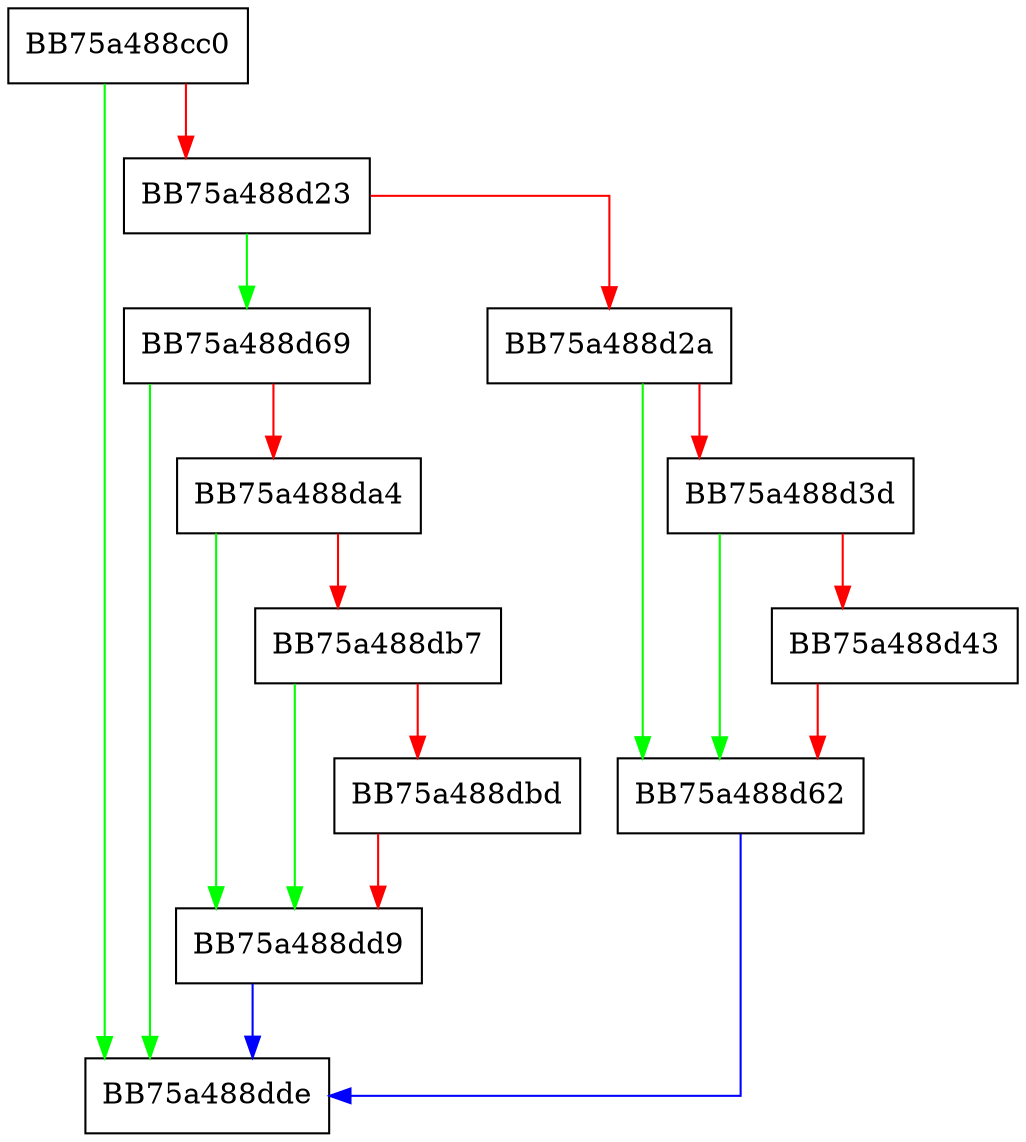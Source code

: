 digraph ReadSectionHeader {
  node [shape="box"];
  graph [splines=ortho];
  BB75a488cc0 -> BB75a488dde [color="green"];
  BB75a488cc0 -> BB75a488d23 [color="red"];
  BB75a488d23 -> BB75a488d69 [color="green"];
  BB75a488d23 -> BB75a488d2a [color="red"];
  BB75a488d2a -> BB75a488d62 [color="green"];
  BB75a488d2a -> BB75a488d3d [color="red"];
  BB75a488d3d -> BB75a488d62 [color="green"];
  BB75a488d3d -> BB75a488d43 [color="red"];
  BB75a488d43 -> BB75a488d62 [color="red"];
  BB75a488d62 -> BB75a488dde [color="blue"];
  BB75a488d69 -> BB75a488dde [color="green"];
  BB75a488d69 -> BB75a488da4 [color="red"];
  BB75a488da4 -> BB75a488dd9 [color="green"];
  BB75a488da4 -> BB75a488db7 [color="red"];
  BB75a488db7 -> BB75a488dd9 [color="green"];
  BB75a488db7 -> BB75a488dbd [color="red"];
  BB75a488dbd -> BB75a488dd9 [color="red"];
  BB75a488dd9 -> BB75a488dde [color="blue"];
}